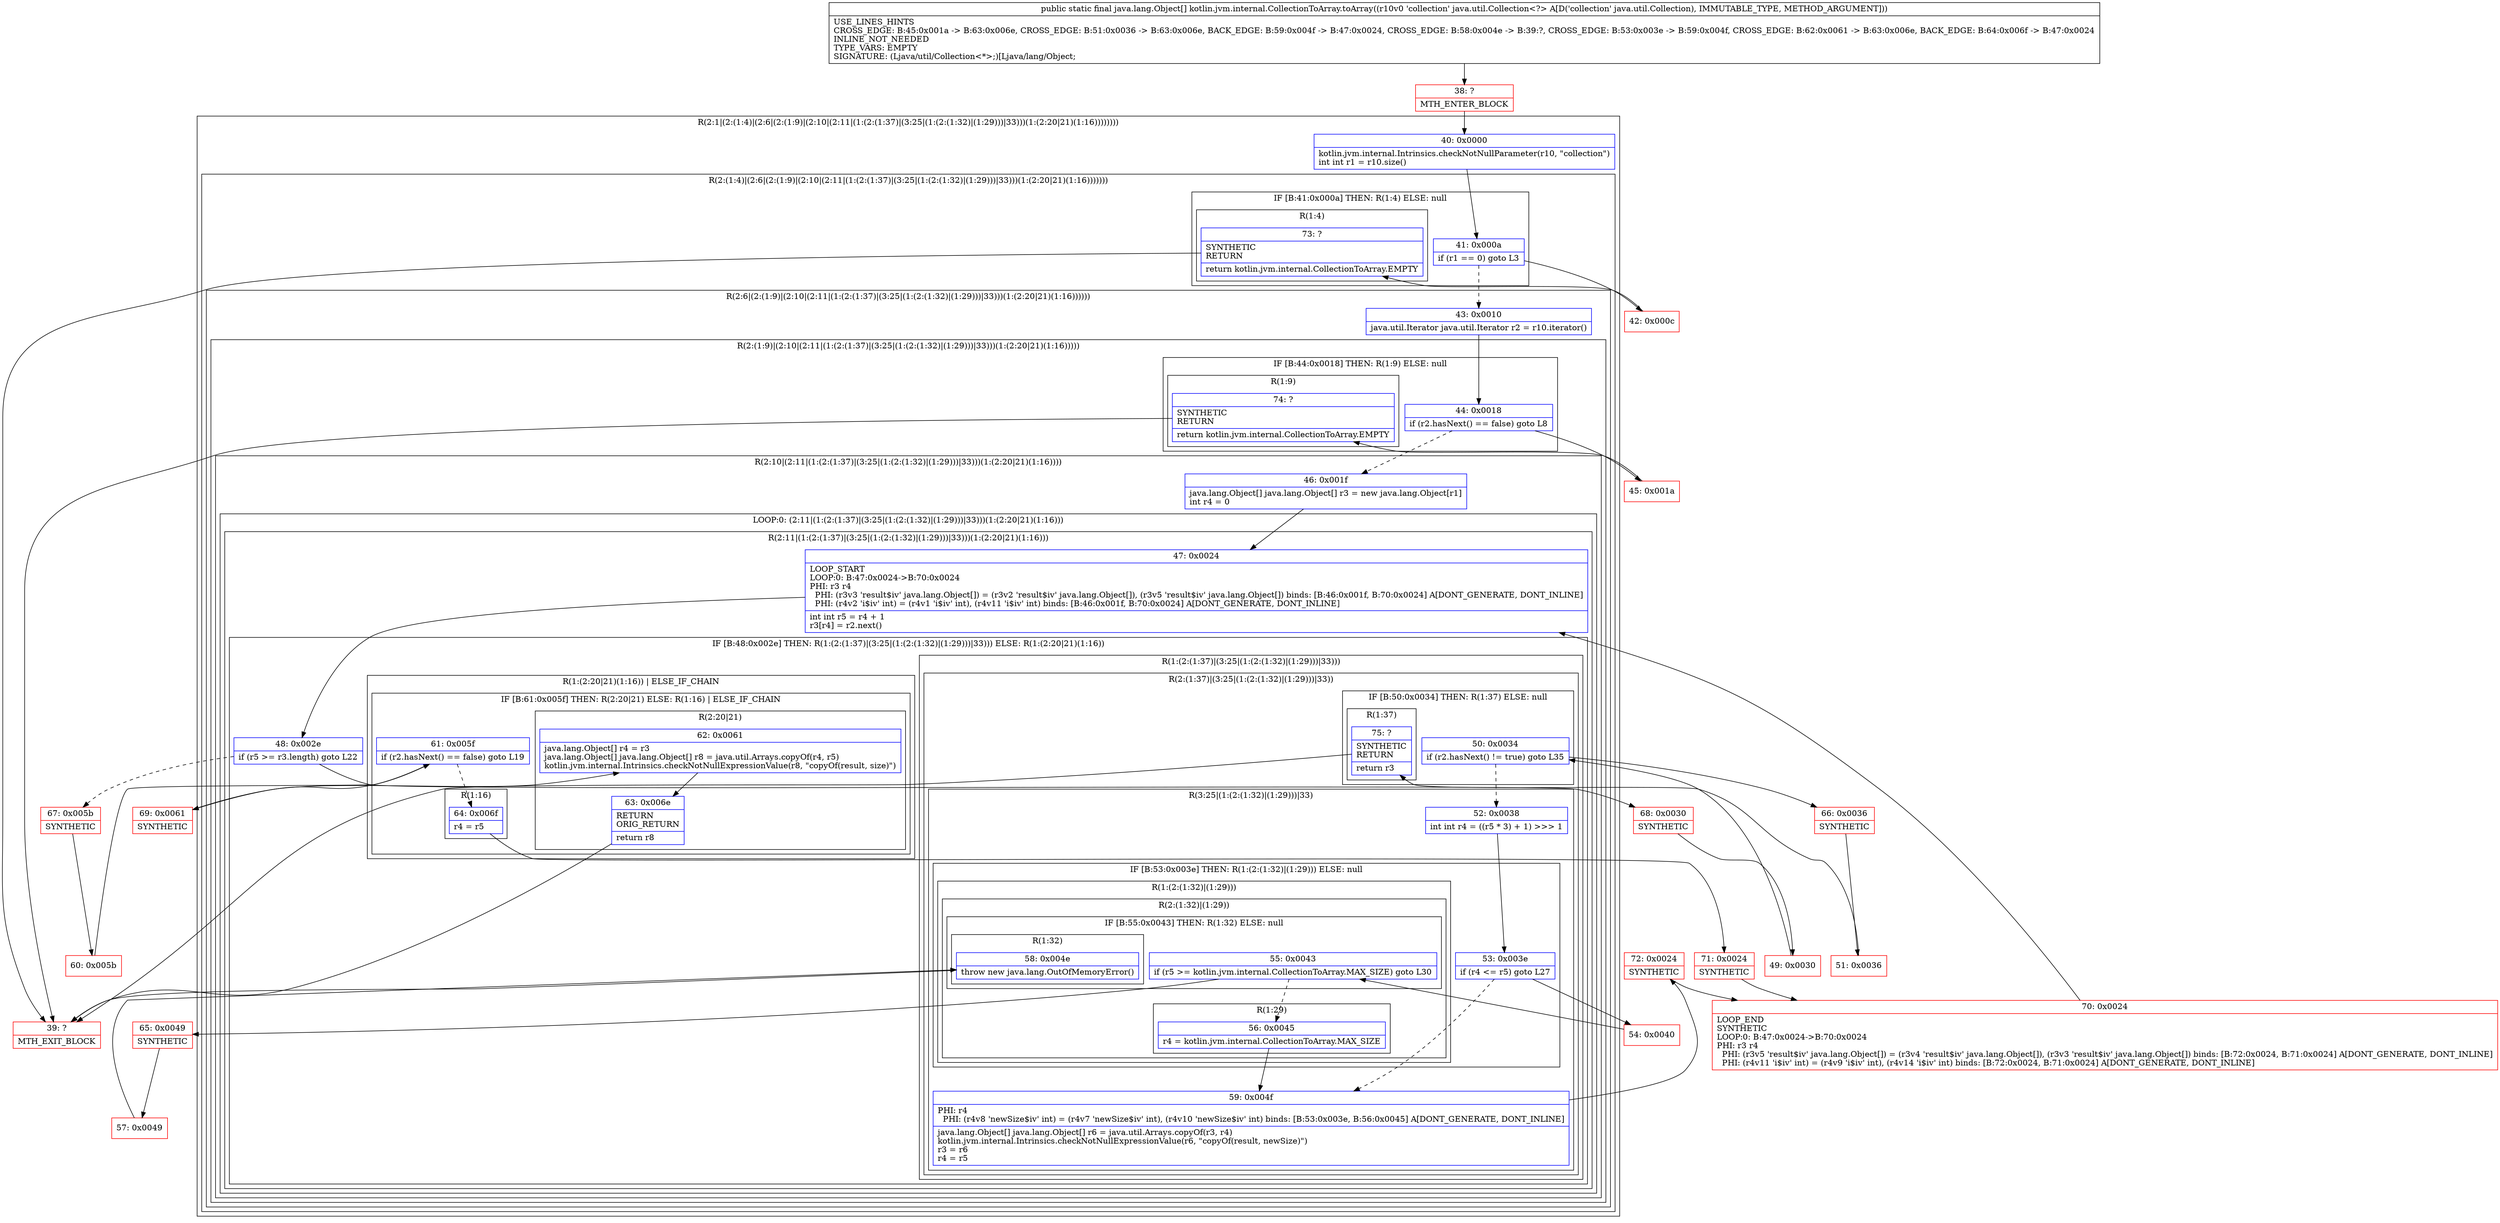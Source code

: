 digraph "CFG forkotlin.jvm.internal.CollectionToArray.toArray(Ljava\/util\/Collection;)[Ljava\/lang\/Object;" {
subgraph cluster_Region_2029570791 {
label = "R(2:1|(2:(1:4)|(2:6|(2:(1:9)|(2:10|(2:11|(1:(2:(1:37)|(3:25|(1:(2:(1:32)|(1:29)))|33)))(1:(2:20|21)(1:16))))))))";
node [shape=record,color=blue];
Node_40 [shape=record,label="{40\:\ 0x0000|kotlin.jvm.internal.Intrinsics.checkNotNullParameter(r10, \"collection\")\lint int r1 = r10.size()\l}"];
subgraph cluster_Region_438174216 {
label = "R(2:(1:4)|(2:6|(2:(1:9)|(2:10|(2:11|(1:(2:(1:37)|(3:25|(1:(2:(1:32)|(1:29)))|33)))(1:(2:20|21)(1:16)))))))";
node [shape=record,color=blue];
subgraph cluster_IfRegion_663835472 {
label = "IF [B:41:0x000a] THEN: R(1:4) ELSE: null";
node [shape=record,color=blue];
Node_41 [shape=record,label="{41\:\ 0x000a|if (r1 == 0) goto L3\l}"];
subgraph cluster_Region_1240393312 {
label = "R(1:4)";
node [shape=record,color=blue];
Node_73 [shape=record,label="{73\:\ ?|SYNTHETIC\lRETURN\l|return kotlin.jvm.internal.CollectionToArray.EMPTY\l}"];
}
}
subgraph cluster_Region_1644738477 {
label = "R(2:6|(2:(1:9)|(2:10|(2:11|(1:(2:(1:37)|(3:25|(1:(2:(1:32)|(1:29)))|33)))(1:(2:20|21)(1:16))))))";
node [shape=record,color=blue];
Node_43 [shape=record,label="{43\:\ 0x0010|java.util.Iterator java.util.Iterator r2 = r10.iterator()\l}"];
subgraph cluster_Region_1694137203 {
label = "R(2:(1:9)|(2:10|(2:11|(1:(2:(1:37)|(3:25|(1:(2:(1:32)|(1:29)))|33)))(1:(2:20|21)(1:16)))))";
node [shape=record,color=blue];
subgraph cluster_IfRegion_1553594105 {
label = "IF [B:44:0x0018] THEN: R(1:9) ELSE: null";
node [shape=record,color=blue];
Node_44 [shape=record,label="{44\:\ 0x0018|if (r2.hasNext() == false) goto L8\l}"];
subgraph cluster_Region_310723974 {
label = "R(1:9)";
node [shape=record,color=blue];
Node_74 [shape=record,label="{74\:\ ?|SYNTHETIC\lRETURN\l|return kotlin.jvm.internal.CollectionToArray.EMPTY\l}"];
}
}
subgraph cluster_Region_2100592656 {
label = "R(2:10|(2:11|(1:(2:(1:37)|(3:25|(1:(2:(1:32)|(1:29)))|33)))(1:(2:20|21)(1:16))))";
node [shape=record,color=blue];
Node_46 [shape=record,label="{46\:\ 0x001f|java.lang.Object[] java.lang.Object[] r3 = new java.lang.Object[r1]\lint r4 = 0\l}"];
subgraph cluster_LoopRegion_2028014492 {
label = "LOOP:0: (2:11|(1:(2:(1:37)|(3:25|(1:(2:(1:32)|(1:29)))|33)))(1:(2:20|21)(1:16)))";
node [shape=record,color=blue];
subgraph cluster_Region_1899967977 {
label = "R(2:11|(1:(2:(1:37)|(3:25|(1:(2:(1:32)|(1:29)))|33)))(1:(2:20|21)(1:16)))";
node [shape=record,color=blue];
Node_47 [shape=record,label="{47\:\ 0x0024|LOOP_START\lLOOP:0: B:47:0x0024\-\>B:70:0x0024\lPHI: r3 r4 \l  PHI: (r3v3 'result$iv' java.lang.Object[]) = (r3v2 'result$iv' java.lang.Object[]), (r3v5 'result$iv' java.lang.Object[]) binds: [B:46:0x001f, B:70:0x0024] A[DONT_GENERATE, DONT_INLINE]\l  PHI: (r4v2 'i$iv' int) = (r4v1 'i$iv' int), (r4v11 'i$iv' int) binds: [B:46:0x001f, B:70:0x0024] A[DONT_GENERATE, DONT_INLINE]\l|int int r5 = r4 + 1\lr3[r4] = r2.next()\l}"];
subgraph cluster_IfRegion_342204306 {
label = "IF [B:48:0x002e] THEN: R(1:(2:(1:37)|(3:25|(1:(2:(1:32)|(1:29)))|33))) ELSE: R(1:(2:20|21)(1:16))";
node [shape=record,color=blue];
Node_48 [shape=record,label="{48\:\ 0x002e|if (r5 \>= r3.length) goto L22\l}"];
subgraph cluster_Region_1182940934 {
label = "R(1:(2:(1:37)|(3:25|(1:(2:(1:32)|(1:29)))|33)))";
node [shape=record,color=blue];
subgraph cluster_Region_1905583430 {
label = "R(2:(1:37)|(3:25|(1:(2:(1:32)|(1:29)))|33))";
node [shape=record,color=blue];
subgraph cluster_IfRegion_676466654 {
label = "IF [B:50:0x0034] THEN: R(1:37) ELSE: null";
node [shape=record,color=blue];
Node_50 [shape=record,label="{50\:\ 0x0034|if (r2.hasNext() != true) goto L35\l}"];
subgraph cluster_Region_754011711 {
label = "R(1:37)";
node [shape=record,color=blue];
Node_75 [shape=record,label="{75\:\ ?|SYNTHETIC\lRETURN\l|return r3\l}"];
}
}
subgraph cluster_Region_477979017 {
label = "R(3:25|(1:(2:(1:32)|(1:29)))|33)";
node [shape=record,color=blue];
Node_52 [shape=record,label="{52\:\ 0x0038|int int r4 = ((r5 * 3) + 1) \>\>\> 1\l}"];
subgraph cluster_IfRegion_1872727690 {
label = "IF [B:53:0x003e] THEN: R(1:(2:(1:32)|(1:29))) ELSE: null";
node [shape=record,color=blue];
Node_53 [shape=record,label="{53\:\ 0x003e|if (r4 \<= r5) goto L27\l}"];
subgraph cluster_Region_1225074567 {
label = "R(1:(2:(1:32)|(1:29)))";
node [shape=record,color=blue];
subgraph cluster_Region_969435344 {
label = "R(2:(1:32)|(1:29))";
node [shape=record,color=blue];
subgraph cluster_IfRegion_1228518896 {
label = "IF [B:55:0x0043] THEN: R(1:32) ELSE: null";
node [shape=record,color=blue];
Node_55 [shape=record,label="{55\:\ 0x0043|if (r5 \>= kotlin.jvm.internal.CollectionToArray.MAX_SIZE) goto L30\l}"];
subgraph cluster_Region_1852115680 {
label = "R(1:32)";
node [shape=record,color=blue];
Node_58 [shape=record,label="{58\:\ 0x004e|throw new java.lang.OutOfMemoryError()\l}"];
}
}
subgraph cluster_Region_730923126 {
label = "R(1:29)";
node [shape=record,color=blue];
Node_56 [shape=record,label="{56\:\ 0x0045|r4 = kotlin.jvm.internal.CollectionToArray.MAX_SIZE\l}"];
}
}
}
}
Node_59 [shape=record,label="{59\:\ 0x004f|PHI: r4 \l  PHI: (r4v8 'newSize$iv' int) = (r4v7 'newSize$iv' int), (r4v10 'newSize$iv' int) binds: [B:53:0x003e, B:56:0x0045] A[DONT_GENERATE, DONT_INLINE]\l|java.lang.Object[] java.lang.Object[] r6 = java.util.Arrays.copyOf(r3, r4)\lkotlin.jvm.internal.Intrinsics.checkNotNullExpressionValue(r6, \"copyOf(result, newSize)\")\lr3 = r6\lr4 = r5\l}"];
}
}
}
subgraph cluster_Region_948792511 {
label = "R(1:(2:20|21)(1:16)) | ELSE_IF_CHAIN\l";
node [shape=record,color=blue];
subgraph cluster_IfRegion_255877286 {
label = "IF [B:61:0x005f] THEN: R(2:20|21) ELSE: R(1:16) | ELSE_IF_CHAIN\l";
node [shape=record,color=blue];
Node_61 [shape=record,label="{61\:\ 0x005f|if (r2.hasNext() == false) goto L19\l}"];
subgraph cluster_Region_540560983 {
label = "R(2:20|21)";
node [shape=record,color=blue];
Node_62 [shape=record,label="{62\:\ 0x0061|java.lang.Object[] r4 = r3\ljava.lang.Object[] java.lang.Object[] r8 = java.util.Arrays.copyOf(r4, r5)\lkotlin.jvm.internal.Intrinsics.checkNotNullExpressionValue(r8, \"copyOf(result, size)\")\l}"];
Node_63 [shape=record,label="{63\:\ 0x006e|RETURN\lORIG_RETURN\l|return r8\l}"];
}
subgraph cluster_Region_1463685872 {
label = "R(1:16)";
node [shape=record,color=blue];
Node_64 [shape=record,label="{64\:\ 0x006f|r4 = r5\l}"];
}
}
}
}
}
}
}
}
}
}
}
Node_38 [shape=record,color=red,label="{38\:\ ?|MTH_ENTER_BLOCK\l}"];
Node_42 [shape=record,color=red,label="{42\:\ 0x000c}"];
Node_39 [shape=record,color=red,label="{39\:\ ?|MTH_EXIT_BLOCK\l}"];
Node_45 [shape=record,color=red,label="{45\:\ 0x001a}"];
Node_67 [shape=record,color=red,label="{67\:\ 0x005b|SYNTHETIC\l}"];
Node_60 [shape=record,color=red,label="{60\:\ 0x005b}"];
Node_71 [shape=record,color=red,label="{71\:\ 0x0024|SYNTHETIC\l}"];
Node_70 [shape=record,color=red,label="{70\:\ 0x0024|LOOP_END\lSYNTHETIC\lLOOP:0: B:47:0x0024\-\>B:70:0x0024\lPHI: r3 r4 \l  PHI: (r3v5 'result$iv' java.lang.Object[]) = (r3v4 'result$iv' java.lang.Object[]), (r3v3 'result$iv' java.lang.Object[]) binds: [B:72:0x0024, B:71:0x0024] A[DONT_GENERATE, DONT_INLINE]\l  PHI: (r4v11 'i$iv' int) = (r4v9 'i$iv' int), (r4v14 'i$iv' int) binds: [B:72:0x0024, B:71:0x0024] A[DONT_GENERATE, DONT_INLINE]\l}"];
Node_69 [shape=record,color=red,label="{69\:\ 0x0061|SYNTHETIC\l}"];
Node_68 [shape=record,color=red,label="{68\:\ 0x0030|SYNTHETIC\l}"];
Node_49 [shape=record,color=red,label="{49\:\ 0x0030}"];
Node_54 [shape=record,color=red,label="{54\:\ 0x0040}"];
Node_65 [shape=record,color=red,label="{65\:\ 0x0049|SYNTHETIC\l}"];
Node_57 [shape=record,color=red,label="{57\:\ 0x0049}"];
Node_72 [shape=record,color=red,label="{72\:\ 0x0024|SYNTHETIC\l}"];
Node_66 [shape=record,color=red,label="{66\:\ 0x0036|SYNTHETIC\l}"];
Node_51 [shape=record,color=red,label="{51\:\ 0x0036}"];
MethodNode[shape=record,label="{public static final java.lang.Object[] kotlin.jvm.internal.CollectionToArray.toArray((r10v0 'collection' java.util.Collection\<?\> A[D('collection' java.util.Collection), IMMUTABLE_TYPE, METHOD_ARGUMENT]))  | USE_LINES_HINTS\lCROSS_EDGE: B:45:0x001a \-\> B:63:0x006e, CROSS_EDGE: B:51:0x0036 \-\> B:63:0x006e, BACK_EDGE: B:59:0x004f \-\> B:47:0x0024, CROSS_EDGE: B:58:0x004e \-\> B:39:?, CROSS_EDGE: B:53:0x003e \-\> B:59:0x004f, CROSS_EDGE: B:62:0x0061 \-\> B:63:0x006e, BACK_EDGE: B:64:0x006f \-\> B:47:0x0024\lINLINE_NOT_NEEDED\lTYPE_VARS: EMPTY\lSIGNATURE: (Ljava\/util\/Collection\<*\>;)[Ljava\/lang\/Object;\l}"];
MethodNode -> Node_38;Node_40 -> Node_41;
Node_41 -> Node_42;
Node_41 -> Node_43[style=dashed];
Node_73 -> Node_39;
Node_43 -> Node_44;
Node_44 -> Node_45;
Node_44 -> Node_46[style=dashed];
Node_74 -> Node_39;
Node_46 -> Node_47;
Node_47 -> Node_48;
Node_48 -> Node_67[style=dashed];
Node_48 -> Node_68;
Node_50 -> Node_52[style=dashed];
Node_50 -> Node_66;
Node_75 -> Node_39;
Node_52 -> Node_53;
Node_53 -> Node_54;
Node_53 -> Node_59[style=dashed];
Node_55 -> Node_56[style=dashed];
Node_55 -> Node_65;
Node_58 -> Node_39;
Node_56 -> Node_59;
Node_59 -> Node_72;
Node_61 -> Node_64[style=dashed];
Node_61 -> Node_69;
Node_62 -> Node_63;
Node_63 -> Node_39;
Node_64 -> Node_71;
Node_38 -> Node_40;
Node_42 -> Node_73;
Node_45 -> Node_74;
Node_67 -> Node_60;
Node_60 -> Node_61;
Node_71 -> Node_70;
Node_70 -> Node_47;
Node_69 -> Node_62;
Node_68 -> Node_49;
Node_49 -> Node_50;
Node_54 -> Node_55;
Node_65 -> Node_57;
Node_57 -> Node_58;
Node_72 -> Node_70;
Node_66 -> Node_51;
Node_51 -> Node_75;
}

